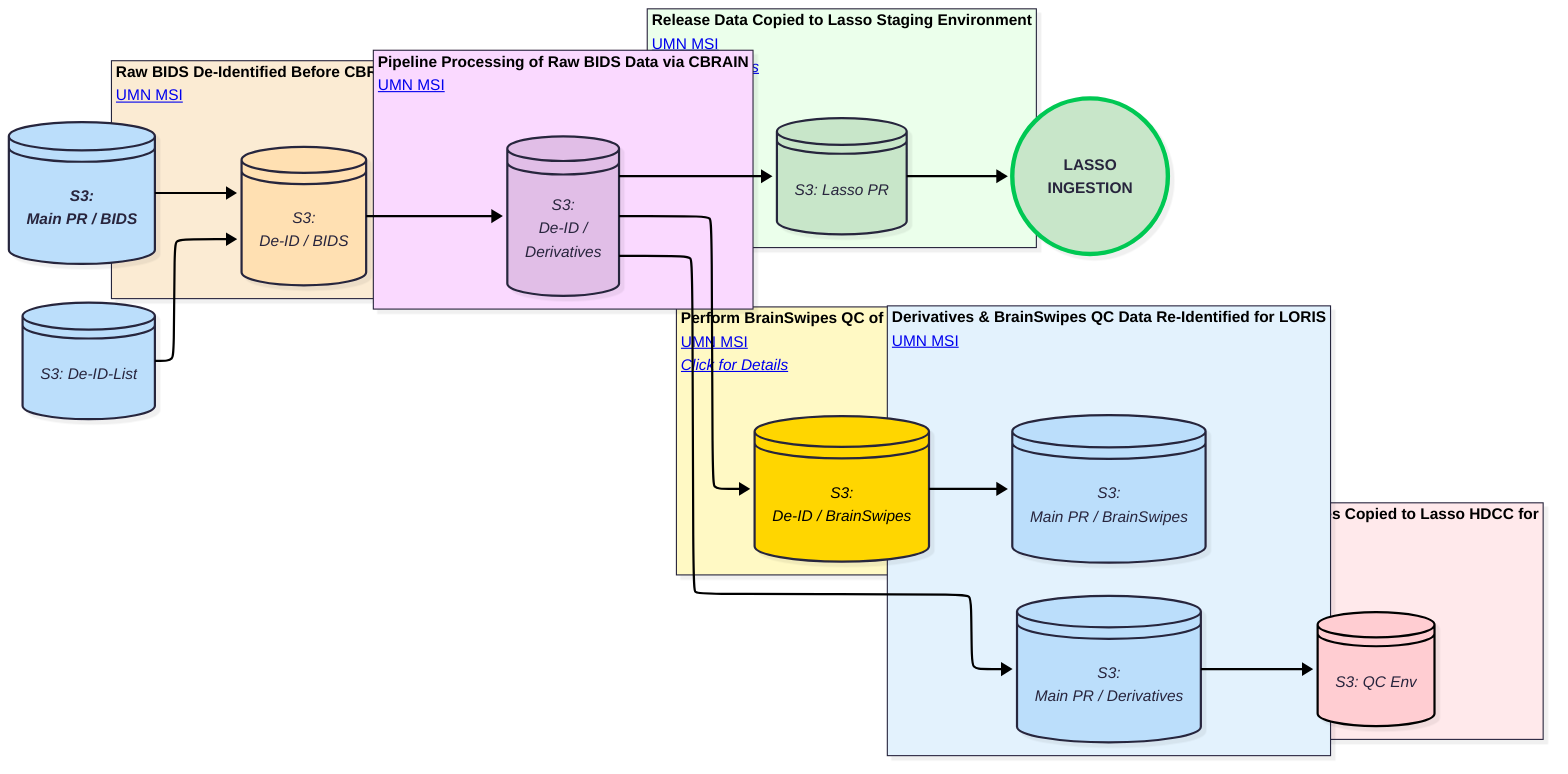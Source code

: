 ---
config:
  layout: elk
  look: neo
  theme: redux
---
flowchart LR
 subgraph s2["<b>Pipeline Processing of Raw BIDS Data via CBRAIN</b><br><a href=../../orgcharts/#midb-informatics-hub-msi rel=noopener>UMN MSI</a>"]
        n25["<i>S3:<br>De-ID /<br>Derivatives</i>"]
  end
 subgraph s3["<b>Derivatives &amp; BrainSwipes QC Data Re-Identified for LORIS<br></b><a href=../../orgcharts/#midb-informatics-hub-msi rel=noopener>UMN MSI</a>"]
        n28["<i>S3:<br>Main PR / Derivatives</i>"]
        n46["<i>S3:<br>Main PR / BrainSwipes</i>"]
  end
 subgraph s4["<b>Perform BrainSwipes QC of MRI Derivatives<br></b><a href=../../orgcharts/#midb-informatics-hub-msi rel=noopener>UMN MSI</a><br><a href=../data-proc-wf/#brainswipes><i>Click for Details</i></a>"]
        n33["<i>S3:<br>De-ID / BrainSwipes</i>"]
  end
 subgraph s5["<b>Release Data Copied to Lasso Staging Environment</b><br><a href=../../orgcharts/#midb-informatics-hub-msi>UMN MSI</a><br><a href=../data-proc-wf/#copy-to-release target=_top><i>Click for Details</i></a>"]
        n36["<i>S3: Lasso PR</i>"]
  end
 subgraph s7["<br>"]
        n40(("<b>LASSO<br>INGESTION</b>"))
  end
 subgraph s8["<b>Re-ID Derivatives Copied to Lasso HDCC for<br>Ongoing QC</b><br><a href=../data-proc-wf/#lasso-hdcc-qc-environment><i>Click for Details</i></a>"]
        n48["<i>S3: QC Env</i>"]
  end
 subgraph s9["<b>Raw BIDS De-Identified Before CBRAIN Processing</b><br><a href=../../orgcharts/#midb-informatics-hub-msi rel=noopener>UMN MSI</a>"]
        n50["<i>S3:<br>De-ID / BIDS</i>"]
  end
    n25 --> n28 & n36 & n33
    n28 --> n48
    n36 --> n40
    n33 --> n46
    n50 --> n25
    n51["<i><b>S3:<br>Main PR / BIDS</b><br></i>"] --> n50
    n52@{ label: "<i style=\"--tw-scale-x:\">S3: De-ID-List</i>" } --> n50
    n25@{ shape: disk}
    n28@{ shape: disk}
    n46@{ shape: disk}
    n33@{ shape: disk}
    n36@{ shape: disk}
    n48@{ shape: disk}
    n50@{ shape: disk}
    n51@{ shape: disk}
    n52@{ shape: disk}
    style n25 fill:#E1BEE7
    style n28 fill:#BBDEFB
    style n46 fill:#BBDEFB
    style n33 fill:#FFD600,color:#000000
    style n36 fill:#C8E6C9
    style n40 fill:#C8E6C9,stroke:#00C853,stroke-width:4px,stroke-dasharray: 0
    style n48 fill:#FFCDD2,stroke:#000000
    style n50 fill:#FFE0B2
    style n51 fill:#BBDEFB
    style n52 fill:#BBDEFB
    style s4 fill:#FFF9C4
    style s5 fill:#EBFFEB
    style s2 fill:#FAD9FF
    style s3 fill:#E3F2FD
    style s7 stroke:none,fill:transparent
    style s8 fill:#ffe9eb
    style s9 fill:#fbebd3